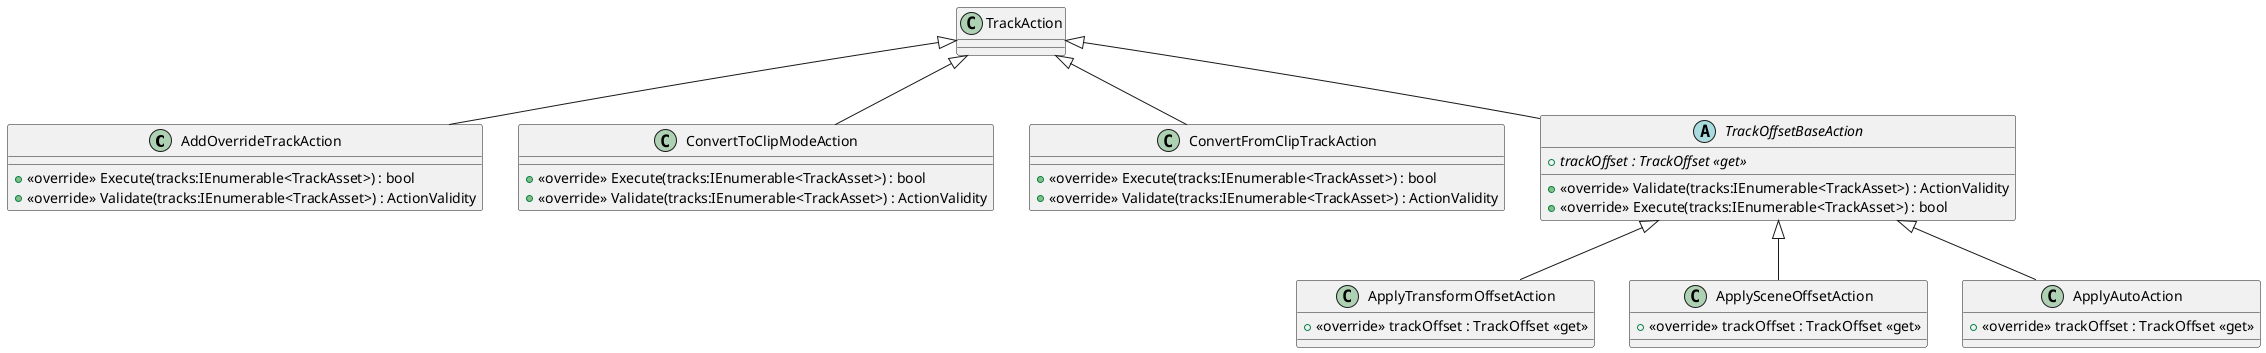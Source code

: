 @startuml
class AddOverrideTrackAction {
    + <<override>> Execute(tracks:IEnumerable<TrackAsset>) : bool
    + <<override>> Validate(tracks:IEnumerable<TrackAsset>) : ActionValidity
}
class ConvertToClipModeAction {
    + <<override>> Execute(tracks:IEnumerable<TrackAsset>) : bool
    + <<override>> Validate(tracks:IEnumerable<TrackAsset>) : ActionValidity
}
class ConvertFromClipTrackAction {
    + <<override>> Execute(tracks:IEnumerable<TrackAsset>) : bool
    + <<override>> Validate(tracks:IEnumerable<TrackAsset>) : ActionValidity
}
abstract class TrackOffsetBaseAction {
    + {abstract} trackOffset : TrackOffset <<get>>
    + <<override>> Validate(tracks:IEnumerable<TrackAsset>) : ActionValidity
    + <<override>> Execute(tracks:IEnumerable<TrackAsset>) : bool
}
class ApplyTransformOffsetAction {
    + <<override>> trackOffset : TrackOffset <<get>>
}
class ApplySceneOffsetAction {
    + <<override>> trackOffset : TrackOffset <<get>>
}
class ApplyAutoAction {
    + <<override>> trackOffset : TrackOffset <<get>>
}
TrackAction <|-- AddOverrideTrackAction
TrackAction <|-- ConvertToClipModeAction
TrackAction <|-- ConvertFromClipTrackAction
TrackAction <|-- TrackOffsetBaseAction
TrackOffsetBaseAction <|-- ApplyTransformOffsetAction
TrackOffsetBaseAction <|-- ApplySceneOffsetAction
TrackOffsetBaseAction <|-- ApplyAutoAction
@enduml
